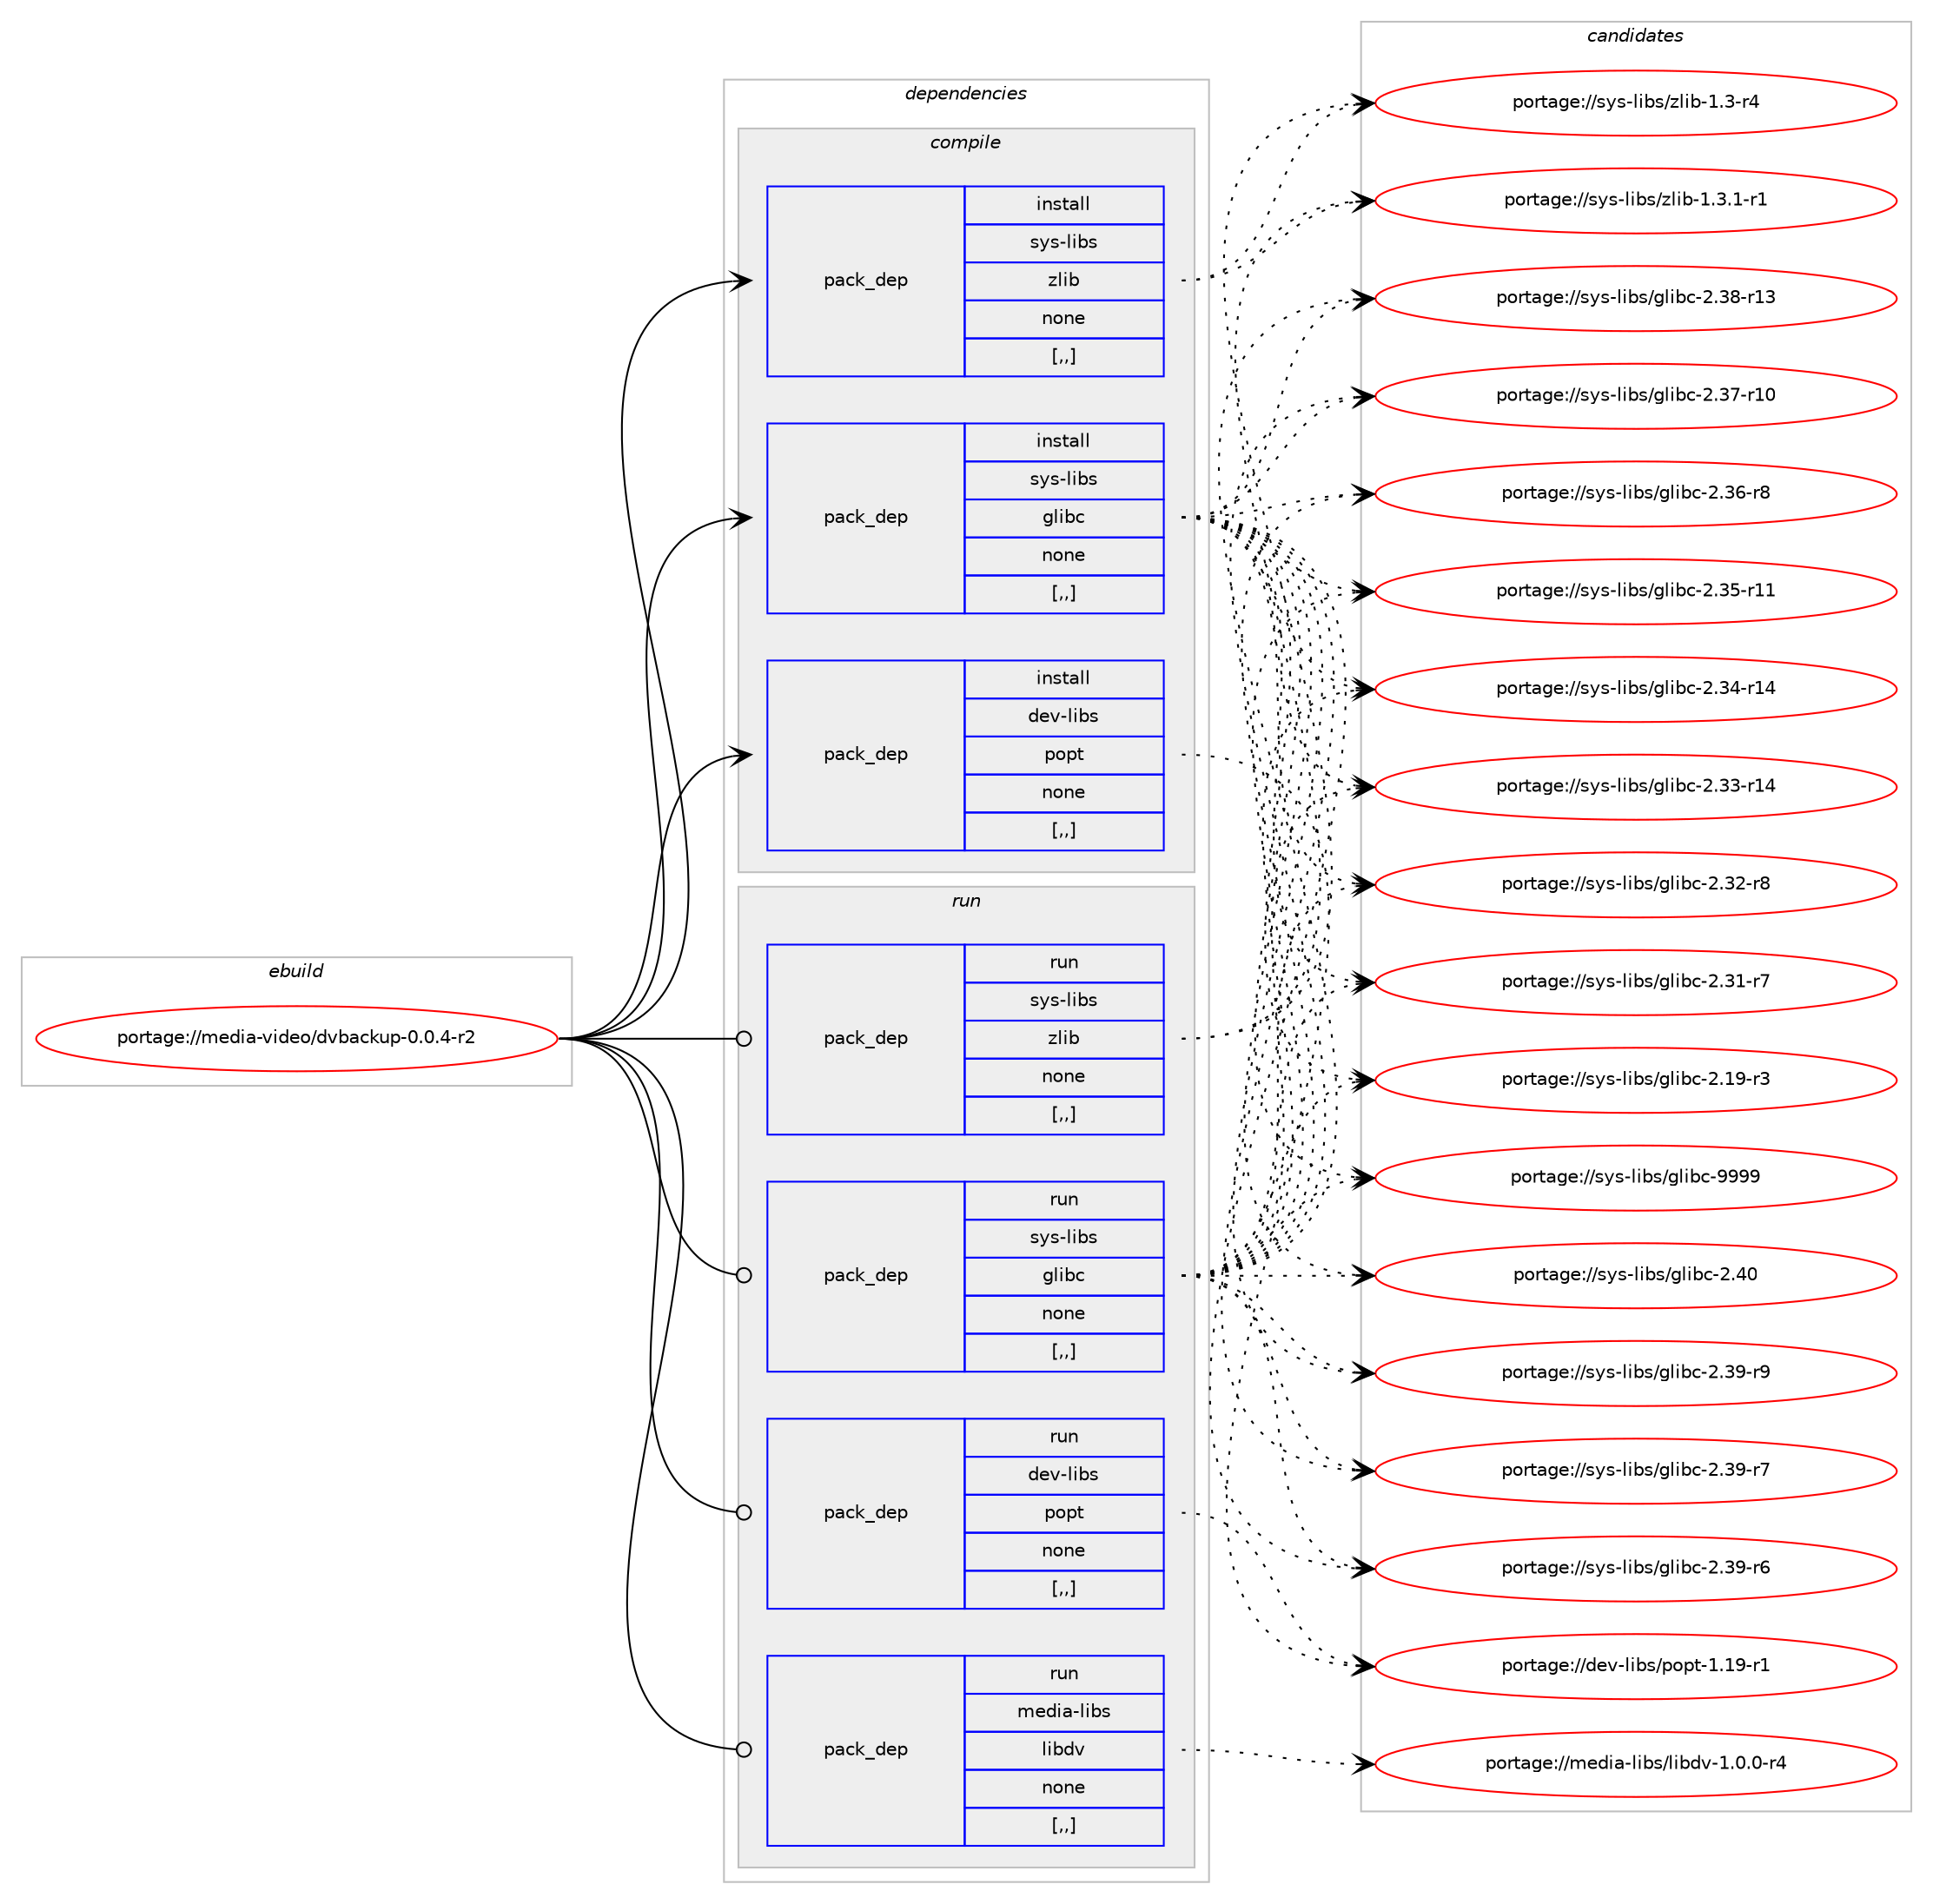 digraph prolog {

# *************
# Graph options
# *************

newrank=true;
concentrate=true;
compound=true;
graph [rankdir=LR,fontname=Helvetica,fontsize=10,ranksep=1.5];#, ranksep=2.5, nodesep=0.2];
edge  [arrowhead=vee];
node  [fontname=Helvetica,fontsize=10];

# **********
# The ebuild
# **********

subgraph cluster_leftcol {
color=gray;
label=<<i>ebuild</i>>;
id [label="portage://media-video/dvbackup-0.0.4-r2", color=red, width=4, href="../media-video/dvbackup-0.0.4-r2.svg"];
}

# ****************
# The dependencies
# ****************

subgraph cluster_midcol {
color=gray;
label=<<i>dependencies</i>>;
subgraph cluster_compile {
fillcolor="#eeeeee";
style=filled;
label=<<i>compile</i>>;
subgraph pack240503 {
dependency325866 [label=<<TABLE BORDER="0" CELLBORDER="1" CELLSPACING="0" CELLPADDING="4" WIDTH="220"><TR><TD ROWSPAN="6" CELLPADDING="30">pack_dep</TD></TR><TR><TD WIDTH="110">install</TD></TR><TR><TD>dev-libs</TD></TR><TR><TD>popt</TD></TR><TR><TD>none</TD></TR><TR><TD>[,,]</TD></TR></TABLE>>, shape=none, color=blue];
}
id:e -> dependency325866:w [weight=20,style="solid",arrowhead="vee"];
subgraph pack240504 {
dependency325867 [label=<<TABLE BORDER="0" CELLBORDER="1" CELLSPACING="0" CELLPADDING="4" WIDTH="220"><TR><TD ROWSPAN="6" CELLPADDING="30">pack_dep</TD></TR><TR><TD WIDTH="110">install</TD></TR><TR><TD>sys-libs</TD></TR><TR><TD>glibc</TD></TR><TR><TD>none</TD></TR><TR><TD>[,,]</TD></TR></TABLE>>, shape=none, color=blue];
}
id:e -> dependency325867:w [weight=20,style="solid",arrowhead="vee"];
subgraph pack240505 {
dependency325868 [label=<<TABLE BORDER="0" CELLBORDER="1" CELLSPACING="0" CELLPADDING="4" WIDTH="220"><TR><TD ROWSPAN="6" CELLPADDING="30">pack_dep</TD></TR><TR><TD WIDTH="110">install</TD></TR><TR><TD>sys-libs</TD></TR><TR><TD>zlib</TD></TR><TR><TD>none</TD></TR><TR><TD>[,,]</TD></TR></TABLE>>, shape=none, color=blue];
}
id:e -> dependency325868:w [weight=20,style="solid",arrowhead="vee"];
}
subgraph cluster_compileandrun {
fillcolor="#eeeeee";
style=filled;
label=<<i>compile and run</i>>;
}
subgraph cluster_run {
fillcolor="#eeeeee";
style=filled;
label=<<i>run</i>>;
subgraph pack240506 {
dependency325869 [label=<<TABLE BORDER="0" CELLBORDER="1" CELLSPACING="0" CELLPADDING="4" WIDTH="220"><TR><TD ROWSPAN="6" CELLPADDING="30">pack_dep</TD></TR><TR><TD WIDTH="110">run</TD></TR><TR><TD>dev-libs</TD></TR><TR><TD>popt</TD></TR><TR><TD>none</TD></TR><TR><TD>[,,]</TD></TR></TABLE>>, shape=none, color=blue];
}
id:e -> dependency325869:w [weight=20,style="solid",arrowhead="odot"];
subgraph pack240507 {
dependency325870 [label=<<TABLE BORDER="0" CELLBORDER="1" CELLSPACING="0" CELLPADDING="4" WIDTH="220"><TR><TD ROWSPAN="6" CELLPADDING="30">pack_dep</TD></TR><TR><TD WIDTH="110">run</TD></TR><TR><TD>media-libs</TD></TR><TR><TD>libdv</TD></TR><TR><TD>none</TD></TR><TR><TD>[,,]</TD></TR></TABLE>>, shape=none, color=blue];
}
id:e -> dependency325870:w [weight=20,style="solid",arrowhead="odot"];
subgraph pack240508 {
dependency325871 [label=<<TABLE BORDER="0" CELLBORDER="1" CELLSPACING="0" CELLPADDING="4" WIDTH="220"><TR><TD ROWSPAN="6" CELLPADDING="30">pack_dep</TD></TR><TR><TD WIDTH="110">run</TD></TR><TR><TD>sys-libs</TD></TR><TR><TD>glibc</TD></TR><TR><TD>none</TD></TR><TR><TD>[,,]</TD></TR></TABLE>>, shape=none, color=blue];
}
id:e -> dependency325871:w [weight=20,style="solid",arrowhead="odot"];
subgraph pack240509 {
dependency325872 [label=<<TABLE BORDER="0" CELLBORDER="1" CELLSPACING="0" CELLPADDING="4" WIDTH="220"><TR><TD ROWSPAN="6" CELLPADDING="30">pack_dep</TD></TR><TR><TD WIDTH="110">run</TD></TR><TR><TD>sys-libs</TD></TR><TR><TD>zlib</TD></TR><TR><TD>none</TD></TR><TR><TD>[,,]</TD></TR></TABLE>>, shape=none, color=blue];
}
id:e -> dependency325872:w [weight=20,style="solid",arrowhead="odot"];
}
}

# **************
# The candidates
# **************

subgraph cluster_choices {
rank=same;
color=gray;
label=<<i>candidates</i>>;

subgraph choice240503 {
color=black;
nodesep=1;
choice10010111845108105981154711211111211645494649574511449 [label="portage://dev-libs/popt-1.19-r1", color=red, width=4,href="../dev-libs/popt-1.19-r1.svg"];
dependency325866:e -> choice10010111845108105981154711211111211645494649574511449:w [style=dotted,weight="100"];
}
subgraph choice240504 {
color=black;
nodesep=1;
choice11512111545108105981154710310810598994557575757 [label="portage://sys-libs/glibc-9999", color=red, width=4,href="../sys-libs/glibc-9999.svg"];
choice11512111545108105981154710310810598994550465248 [label="portage://sys-libs/glibc-2.40", color=red, width=4,href="../sys-libs/glibc-2.40.svg"];
choice115121115451081059811547103108105989945504651574511457 [label="portage://sys-libs/glibc-2.39-r9", color=red, width=4,href="../sys-libs/glibc-2.39-r9.svg"];
choice115121115451081059811547103108105989945504651574511455 [label="portage://sys-libs/glibc-2.39-r7", color=red, width=4,href="../sys-libs/glibc-2.39-r7.svg"];
choice115121115451081059811547103108105989945504651574511454 [label="portage://sys-libs/glibc-2.39-r6", color=red, width=4,href="../sys-libs/glibc-2.39-r6.svg"];
choice11512111545108105981154710310810598994550465156451144951 [label="portage://sys-libs/glibc-2.38-r13", color=red, width=4,href="../sys-libs/glibc-2.38-r13.svg"];
choice11512111545108105981154710310810598994550465155451144948 [label="portage://sys-libs/glibc-2.37-r10", color=red, width=4,href="../sys-libs/glibc-2.37-r10.svg"];
choice115121115451081059811547103108105989945504651544511456 [label="portage://sys-libs/glibc-2.36-r8", color=red, width=4,href="../sys-libs/glibc-2.36-r8.svg"];
choice11512111545108105981154710310810598994550465153451144949 [label="portage://sys-libs/glibc-2.35-r11", color=red, width=4,href="../sys-libs/glibc-2.35-r11.svg"];
choice11512111545108105981154710310810598994550465152451144952 [label="portage://sys-libs/glibc-2.34-r14", color=red, width=4,href="../sys-libs/glibc-2.34-r14.svg"];
choice11512111545108105981154710310810598994550465151451144952 [label="portage://sys-libs/glibc-2.33-r14", color=red, width=4,href="../sys-libs/glibc-2.33-r14.svg"];
choice115121115451081059811547103108105989945504651504511456 [label="portage://sys-libs/glibc-2.32-r8", color=red, width=4,href="../sys-libs/glibc-2.32-r8.svg"];
choice115121115451081059811547103108105989945504651494511455 [label="portage://sys-libs/glibc-2.31-r7", color=red, width=4,href="../sys-libs/glibc-2.31-r7.svg"];
choice115121115451081059811547103108105989945504649574511451 [label="portage://sys-libs/glibc-2.19-r3", color=red, width=4,href="../sys-libs/glibc-2.19-r3.svg"];
dependency325867:e -> choice11512111545108105981154710310810598994557575757:w [style=dotted,weight="100"];
dependency325867:e -> choice11512111545108105981154710310810598994550465248:w [style=dotted,weight="100"];
dependency325867:e -> choice115121115451081059811547103108105989945504651574511457:w [style=dotted,weight="100"];
dependency325867:e -> choice115121115451081059811547103108105989945504651574511455:w [style=dotted,weight="100"];
dependency325867:e -> choice115121115451081059811547103108105989945504651574511454:w [style=dotted,weight="100"];
dependency325867:e -> choice11512111545108105981154710310810598994550465156451144951:w [style=dotted,weight="100"];
dependency325867:e -> choice11512111545108105981154710310810598994550465155451144948:w [style=dotted,weight="100"];
dependency325867:e -> choice115121115451081059811547103108105989945504651544511456:w [style=dotted,weight="100"];
dependency325867:e -> choice11512111545108105981154710310810598994550465153451144949:w [style=dotted,weight="100"];
dependency325867:e -> choice11512111545108105981154710310810598994550465152451144952:w [style=dotted,weight="100"];
dependency325867:e -> choice11512111545108105981154710310810598994550465151451144952:w [style=dotted,weight="100"];
dependency325867:e -> choice115121115451081059811547103108105989945504651504511456:w [style=dotted,weight="100"];
dependency325867:e -> choice115121115451081059811547103108105989945504651494511455:w [style=dotted,weight="100"];
dependency325867:e -> choice115121115451081059811547103108105989945504649574511451:w [style=dotted,weight="100"];
}
subgraph choice240505 {
color=black;
nodesep=1;
choice115121115451081059811547122108105984549465146494511449 [label="portage://sys-libs/zlib-1.3.1-r1", color=red, width=4,href="../sys-libs/zlib-1.3.1-r1.svg"];
choice11512111545108105981154712210810598454946514511452 [label="portage://sys-libs/zlib-1.3-r4", color=red, width=4,href="../sys-libs/zlib-1.3-r4.svg"];
dependency325868:e -> choice115121115451081059811547122108105984549465146494511449:w [style=dotted,weight="100"];
dependency325868:e -> choice11512111545108105981154712210810598454946514511452:w [style=dotted,weight="100"];
}
subgraph choice240506 {
color=black;
nodesep=1;
choice10010111845108105981154711211111211645494649574511449 [label="portage://dev-libs/popt-1.19-r1", color=red, width=4,href="../dev-libs/popt-1.19-r1.svg"];
dependency325869:e -> choice10010111845108105981154711211111211645494649574511449:w [style=dotted,weight="100"];
}
subgraph choice240507 {
color=black;
nodesep=1;
choice10910110010597451081059811547108105981001184549464846484511452 [label="portage://media-libs/libdv-1.0.0-r4", color=red, width=4,href="../media-libs/libdv-1.0.0-r4.svg"];
dependency325870:e -> choice10910110010597451081059811547108105981001184549464846484511452:w [style=dotted,weight="100"];
}
subgraph choice240508 {
color=black;
nodesep=1;
choice11512111545108105981154710310810598994557575757 [label="portage://sys-libs/glibc-9999", color=red, width=4,href="../sys-libs/glibc-9999.svg"];
choice11512111545108105981154710310810598994550465248 [label="portage://sys-libs/glibc-2.40", color=red, width=4,href="../sys-libs/glibc-2.40.svg"];
choice115121115451081059811547103108105989945504651574511457 [label="portage://sys-libs/glibc-2.39-r9", color=red, width=4,href="../sys-libs/glibc-2.39-r9.svg"];
choice115121115451081059811547103108105989945504651574511455 [label="portage://sys-libs/glibc-2.39-r7", color=red, width=4,href="../sys-libs/glibc-2.39-r7.svg"];
choice115121115451081059811547103108105989945504651574511454 [label="portage://sys-libs/glibc-2.39-r6", color=red, width=4,href="../sys-libs/glibc-2.39-r6.svg"];
choice11512111545108105981154710310810598994550465156451144951 [label="portage://sys-libs/glibc-2.38-r13", color=red, width=4,href="../sys-libs/glibc-2.38-r13.svg"];
choice11512111545108105981154710310810598994550465155451144948 [label="portage://sys-libs/glibc-2.37-r10", color=red, width=4,href="../sys-libs/glibc-2.37-r10.svg"];
choice115121115451081059811547103108105989945504651544511456 [label="portage://sys-libs/glibc-2.36-r8", color=red, width=4,href="../sys-libs/glibc-2.36-r8.svg"];
choice11512111545108105981154710310810598994550465153451144949 [label="portage://sys-libs/glibc-2.35-r11", color=red, width=4,href="../sys-libs/glibc-2.35-r11.svg"];
choice11512111545108105981154710310810598994550465152451144952 [label="portage://sys-libs/glibc-2.34-r14", color=red, width=4,href="../sys-libs/glibc-2.34-r14.svg"];
choice11512111545108105981154710310810598994550465151451144952 [label="portage://sys-libs/glibc-2.33-r14", color=red, width=4,href="../sys-libs/glibc-2.33-r14.svg"];
choice115121115451081059811547103108105989945504651504511456 [label="portage://sys-libs/glibc-2.32-r8", color=red, width=4,href="../sys-libs/glibc-2.32-r8.svg"];
choice115121115451081059811547103108105989945504651494511455 [label="portage://sys-libs/glibc-2.31-r7", color=red, width=4,href="../sys-libs/glibc-2.31-r7.svg"];
choice115121115451081059811547103108105989945504649574511451 [label="portage://sys-libs/glibc-2.19-r3", color=red, width=4,href="../sys-libs/glibc-2.19-r3.svg"];
dependency325871:e -> choice11512111545108105981154710310810598994557575757:w [style=dotted,weight="100"];
dependency325871:e -> choice11512111545108105981154710310810598994550465248:w [style=dotted,weight="100"];
dependency325871:e -> choice115121115451081059811547103108105989945504651574511457:w [style=dotted,weight="100"];
dependency325871:e -> choice115121115451081059811547103108105989945504651574511455:w [style=dotted,weight="100"];
dependency325871:e -> choice115121115451081059811547103108105989945504651574511454:w [style=dotted,weight="100"];
dependency325871:e -> choice11512111545108105981154710310810598994550465156451144951:w [style=dotted,weight="100"];
dependency325871:e -> choice11512111545108105981154710310810598994550465155451144948:w [style=dotted,weight="100"];
dependency325871:e -> choice115121115451081059811547103108105989945504651544511456:w [style=dotted,weight="100"];
dependency325871:e -> choice11512111545108105981154710310810598994550465153451144949:w [style=dotted,weight="100"];
dependency325871:e -> choice11512111545108105981154710310810598994550465152451144952:w [style=dotted,weight="100"];
dependency325871:e -> choice11512111545108105981154710310810598994550465151451144952:w [style=dotted,weight="100"];
dependency325871:e -> choice115121115451081059811547103108105989945504651504511456:w [style=dotted,weight="100"];
dependency325871:e -> choice115121115451081059811547103108105989945504651494511455:w [style=dotted,weight="100"];
dependency325871:e -> choice115121115451081059811547103108105989945504649574511451:w [style=dotted,weight="100"];
}
subgraph choice240509 {
color=black;
nodesep=1;
choice115121115451081059811547122108105984549465146494511449 [label="portage://sys-libs/zlib-1.3.1-r1", color=red, width=4,href="../sys-libs/zlib-1.3.1-r1.svg"];
choice11512111545108105981154712210810598454946514511452 [label="portage://sys-libs/zlib-1.3-r4", color=red, width=4,href="../sys-libs/zlib-1.3-r4.svg"];
dependency325872:e -> choice115121115451081059811547122108105984549465146494511449:w [style=dotted,weight="100"];
dependency325872:e -> choice11512111545108105981154712210810598454946514511452:w [style=dotted,weight="100"];
}
}

}
